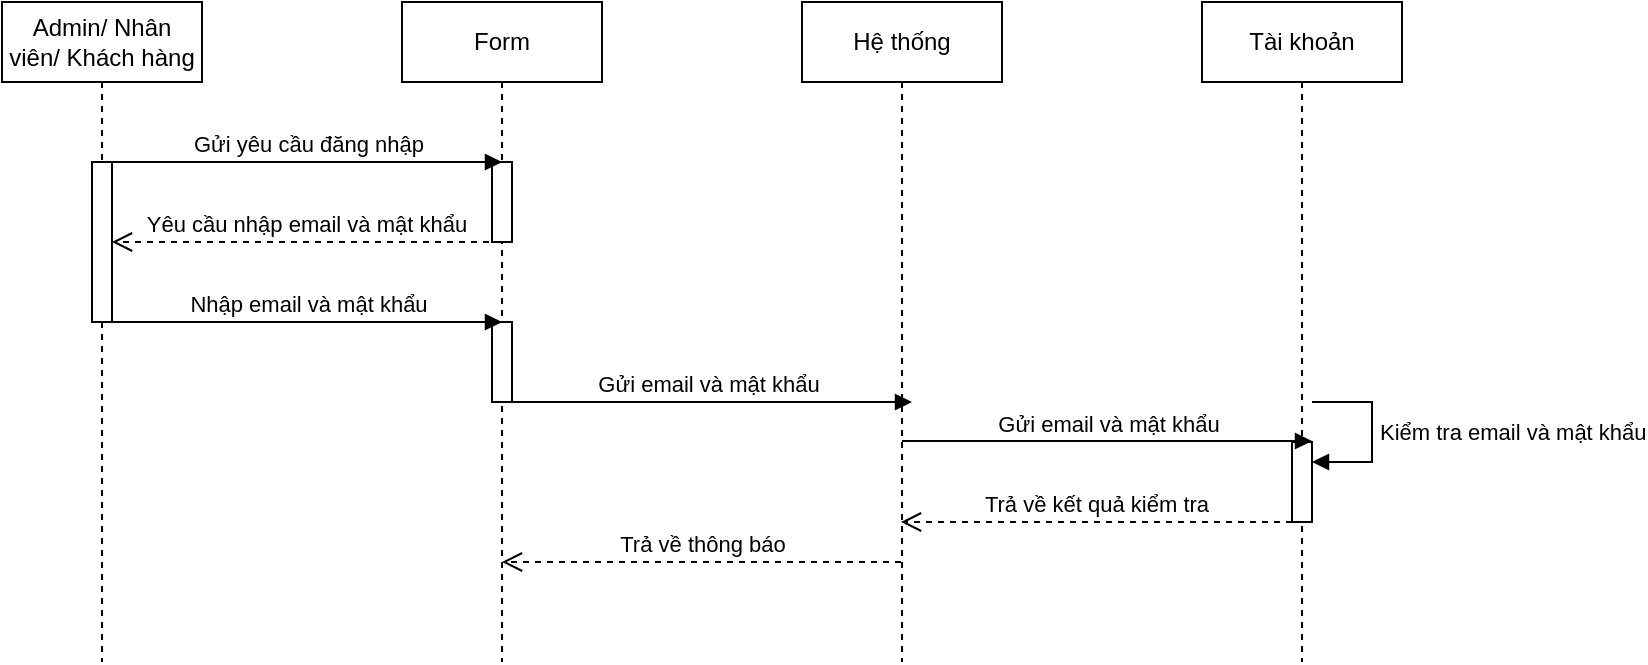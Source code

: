 <mxfile version="22.1.0" type="device">
  <diagram name="Page-1" id="3v1x4_x08YhuXtxwmOsb">
    <mxGraphModel dx="1112" dy="465" grid="1" gridSize="10" guides="1" tooltips="1" connect="1" arrows="1" fold="1" page="1" pageScale="1" pageWidth="850" pageHeight="1100" math="0" shadow="0">
      <root>
        <mxCell id="0" />
        <mxCell id="1" parent="0" />
        <mxCell id="nBHVG9bVeO6H8cy5258F-1" value="Admin/ Nhân viên/ Khách hàng" style="shape=umlLifeline;perimeter=lifelinePerimeter;whiteSpace=wrap;html=1;container=1;dropTarget=0;collapsible=0;recursiveResize=0;outlineConnect=0;portConstraint=eastwest;newEdgeStyle={&quot;curved&quot;:0,&quot;rounded&quot;:0};" parent="1" vertex="1">
          <mxGeometry x="40" y="40" width="100" height="330" as="geometry" />
        </mxCell>
        <mxCell id="nBHVG9bVeO6H8cy5258F-14" value="" style="html=1;points=[[0,0,0,0,5],[0,1,0,0,-5],[1,0,0,0,5],[1,1,0,0,-5]];perimeter=orthogonalPerimeter;outlineConnect=0;targetShapes=umlLifeline;portConstraint=eastwest;newEdgeStyle={&quot;curved&quot;:0,&quot;rounded&quot;:0};" parent="nBHVG9bVeO6H8cy5258F-1" vertex="1">
          <mxGeometry x="45" y="80" width="10" height="80" as="geometry" />
        </mxCell>
        <mxCell id="nBHVG9bVeO6H8cy5258F-2" value="Form" style="shape=umlLifeline;perimeter=lifelinePerimeter;whiteSpace=wrap;html=1;container=1;dropTarget=0;collapsible=0;recursiveResize=0;outlineConnect=0;portConstraint=eastwest;newEdgeStyle={&quot;curved&quot;:0,&quot;rounded&quot;:0};" parent="1" vertex="1">
          <mxGeometry x="240" y="40" width="100" height="330" as="geometry" />
        </mxCell>
        <mxCell id="nBHVG9bVeO6H8cy5258F-17" value="" style="html=1;points=[[0,0,0,0,5],[0,1,0,0,-5],[1,0,0,0,5],[1,1,0,0,-5]];perimeter=orthogonalPerimeter;outlineConnect=0;targetShapes=umlLifeline;portConstraint=eastwest;newEdgeStyle={&quot;curved&quot;:0,&quot;rounded&quot;:0};" parent="nBHVG9bVeO6H8cy5258F-2" vertex="1">
          <mxGeometry x="45" y="80" width="10" height="40" as="geometry" />
        </mxCell>
        <mxCell id="nBHVG9bVeO6H8cy5258F-18" value="" style="html=1;points=[[0,0,0,0,5],[0,1,0,0,-5],[1,0,0,0,5],[1,1,0,0,-5]];perimeter=orthogonalPerimeter;outlineConnect=0;targetShapes=umlLifeline;portConstraint=eastwest;newEdgeStyle={&quot;curved&quot;:0,&quot;rounded&quot;:0};" parent="nBHVG9bVeO6H8cy5258F-2" vertex="1">
          <mxGeometry x="45" y="160" width="10" height="40" as="geometry" />
        </mxCell>
        <mxCell id="nBHVG9bVeO6H8cy5258F-3" value="Hệ thống" style="shape=umlLifeline;perimeter=lifelinePerimeter;whiteSpace=wrap;html=1;container=1;dropTarget=0;collapsible=0;recursiveResize=0;outlineConnect=0;portConstraint=eastwest;newEdgeStyle={&quot;curved&quot;:0,&quot;rounded&quot;:0};" parent="1" vertex="1">
          <mxGeometry x="440" y="40" width="100" height="330" as="geometry" />
        </mxCell>
        <mxCell id="nBHVG9bVeO6H8cy5258F-16" value="Yêu cầu nhập email và mật khẩu&lt;br&gt;" style="html=1;verticalAlign=bottom;endArrow=open;dashed=1;endSize=8;curved=0;rounded=0;" parent="1" source="nBHVG9bVeO6H8cy5258F-2" target="nBHVG9bVeO6H8cy5258F-14" edge="1">
          <mxGeometry relative="1" as="geometry">
            <mxPoint x="250" y="160" as="sourcePoint" />
            <mxPoint x="170" y="160" as="targetPoint" />
            <Array as="points">
              <mxPoint x="170" y="160" />
            </Array>
          </mxGeometry>
        </mxCell>
        <mxCell id="nBHVG9bVeO6H8cy5258F-19" value="Nhập email và mật khẩu" style="html=1;verticalAlign=bottom;endArrow=block;curved=0;rounded=0;" parent="1" source="nBHVG9bVeO6H8cy5258F-14" edge="1">
          <mxGeometry width="80" relative="1" as="geometry">
            <mxPoint x="100" y="200" as="sourcePoint" />
            <mxPoint x="290" y="200" as="targetPoint" />
          </mxGeometry>
        </mxCell>
        <mxCell id="nBHVG9bVeO6H8cy5258F-20" value="Gửi yêu cầu đăng nhập&lt;br&gt;" style="html=1;verticalAlign=bottom;endArrow=block;curved=0;rounded=0;" parent="1" edge="1">
          <mxGeometry width="80" relative="1" as="geometry">
            <mxPoint x="95" y="120" as="sourcePoint" />
            <mxPoint x="290" y="120" as="targetPoint" />
          </mxGeometry>
        </mxCell>
        <mxCell id="nBHVG9bVeO6H8cy5258F-22" value="Gửi email và mật khẩu&lt;br&gt;" style="html=1;verticalAlign=bottom;endArrow=block;curved=0;rounded=0;" parent="1" edge="1">
          <mxGeometry width="80" relative="1" as="geometry">
            <mxPoint x="290" y="240" as="sourcePoint" />
            <mxPoint x="495" y="240" as="targetPoint" />
          </mxGeometry>
        </mxCell>
        <mxCell id="nBHVG9bVeO6H8cy5258F-25" value="Trả về kết quả kiểm tra" style="html=1;verticalAlign=bottom;endArrow=open;dashed=1;endSize=8;curved=0;rounded=0;" parent="1" edge="1">
          <mxGeometry relative="1" as="geometry">
            <mxPoint x="685" y="300" as="sourcePoint" />
            <mxPoint x="489.5" y="300" as="targetPoint" />
            <Array as="points">
              <mxPoint x="525" y="300" />
            </Array>
          </mxGeometry>
        </mxCell>
        <mxCell id="nBHVG9bVeO6H8cy5258F-26" value="Trả về thông báo" style="html=1;verticalAlign=bottom;endArrow=open;dashed=1;endSize=8;curved=0;rounded=0;" parent="1" edge="1">
          <mxGeometry relative="1" as="geometry">
            <mxPoint x="489.5" y="320" as="sourcePoint" />
            <mxPoint x="290" y="320" as="targetPoint" />
            <Array as="points">
              <mxPoint x="365" y="320" />
            </Array>
          </mxGeometry>
        </mxCell>
        <mxCell id="_lBoX9AjQ1Ceop-QD6N6-1" value="Tài khoản" style="shape=umlLifeline;perimeter=lifelinePerimeter;whiteSpace=wrap;html=1;container=1;dropTarget=0;collapsible=0;recursiveResize=0;outlineConnect=0;portConstraint=eastwest;newEdgeStyle={&quot;curved&quot;:0,&quot;rounded&quot;:0};" parent="1" vertex="1">
          <mxGeometry x="640" y="40" width="100" height="330" as="geometry" />
        </mxCell>
        <mxCell id="nBHVG9bVeO6H8cy5258F-24" value="Kiểm tra email và mật khẩu" style="html=1;align=left;spacingLeft=2;endArrow=block;rounded=0;edgeStyle=orthogonalEdgeStyle;curved=0;rounded=0;" parent="_lBoX9AjQ1Ceop-QD6N6-1" target="nBHVG9bVeO6H8cy5258F-23" edge="1">
          <mxGeometry relative="1" as="geometry">
            <mxPoint x="55" y="200" as="sourcePoint" />
            <Array as="points">
              <mxPoint x="85" y="230" />
            </Array>
          </mxGeometry>
        </mxCell>
        <mxCell id="nBHVG9bVeO6H8cy5258F-23" value="" style="html=1;points=[[0,0,0,0,5],[0,1,0,0,-5],[1,0,0,0,5],[1,1,0,0,-5]];perimeter=orthogonalPerimeter;outlineConnect=0;targetShapes=umlLifeline;portConstraint=eastwest;newEdgeStyle={&quot;curved&quot;:0,&quot;rounded&quot;:0};" parent="_lBoX9AjQ1Ceop-QD6N6-1" vertex="1">
          <mxGeometry x="45" y="220" width="10" height="40" as="geometry" />
        </mxCell>
        <mxCell id="_lBoX9AjQ1Ceop-QD6N6-6" value="Gửi email và mật khẩu&lt;br&gt;" style="html=1;verticalAlign=bottom;endArrow=block;curved=0;rounded=0;" parent="1" edge="1">
          <mxGeometry width="80" relative="1" as="geometry">
            <mxPoint x="490" y="259.5" as="sourcePoint" />
            <mxPoint x="695" y="259.5" as="targetPoint" />
          </mxGeometry>
        </mxCell>
      </root>
    </mxGraphModel>
  </diagram>
</mxfile>
